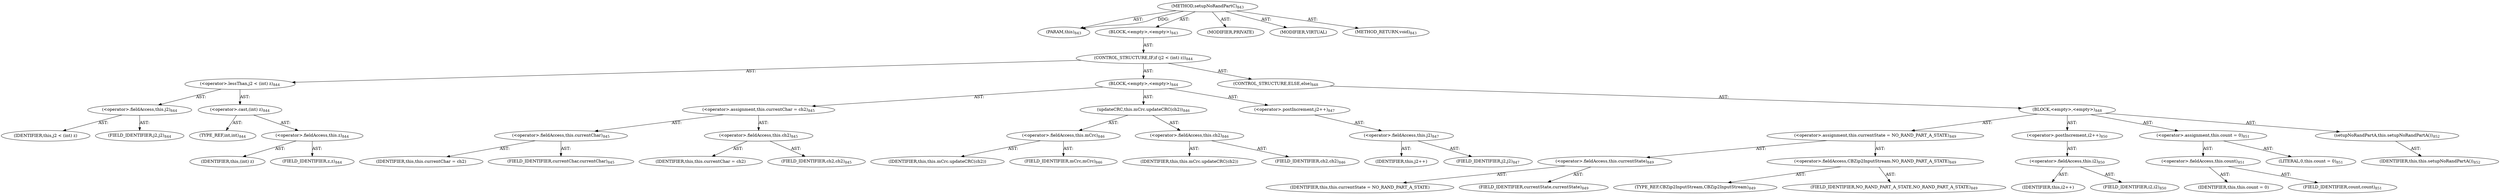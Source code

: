 digraph "setupNoRandPartC" {  
"111669149726" [label = <(METHOD,setupNoRandPartC)<SUB>843</SUB>> ]
"115964117009" [label = <(PARAM,this)<SUB>843</SUB>> ]
"25769803926" [label = <(BLOCK,&lt;empty&gt;,&lt;empty&gt;)<SUB>843</SUB>> ]
"47244640373" [label = <(CONTROL_STRUCTURE,IF,if (j2 &lt; (int) z))<SUB>844</SUB>> ]
"30064772061" [label = <(&lt;operator&gt;.lessThan,j2 &lt; (int) z)<SUB>844</SUB>> ]
"30064772062" [label = <(&lt;operator&gt;.fieldAccess,this.j2)<SUB>844</SUB>> ]
"68719477486" [label = <(IDENTIFIER,this,j2 &lt; (int) z)> ]
"55834575118" [label = <(FIELD_IDENTIFIER,j2,j2)<SUB>844</SUB>> ]
"30064772063" [label = <(&lt;operator&gt;.cast,(int) z)<SUB>844</SUB>> ]
"180388626465" [label = <(TYPE_REF,int,int)<SUB>844</SUB>> ]
"30064772064" [label = <(&lt;operator&gt;.fieldAccess,this.z)<SUB>844</SUB>> ]
"68719477487" [label = <(IDENTIFIER,this,(int) z)> ]
"55834575119" [label = <(FIELD_IDENTIFIER,z,z)<SUB>844</SUB>> ]
"25769803927" [label = <(BLOCK,&lt;empty&gt;,&lt;empty&gt;)<SUB>844</SUB>> ]
"30064772065" [label = <(&lt;operator&gt;.assignment,this.currentChar = ch2)<SUB>845</SUB>> ]
"30064772066" [label = <(&lt;operator&gt;.fieldAccess,this.currentChar)<SUB>845</SUB>> ]
"68719477488" [label = <(IDENTIFIER,this,this.currentChar = ch2)> ]
"55834575120" [label = <(FIELD_IDENTIFIER,currentChar,currentChar)<SUB>845</SUB>> ]
"30064772067" [label = <(&lt;operator&gt;.fieldAccess,this.ch2)<SUB>845</SUB>> ]
"68719477489" [label = <(IDENTIFIER,this,this.currentChar = ch2)> ]
"55834575121" [label = <(FIELD_IDENTIFIER,ch2,ch2)<SUB>845</SUB>> ]
"30064772068" [label = <(updateCRC,this.mCrc.updateCRC(ch2))<SUB>846</SUB>> ]
"30064772069" [label = <(&lt;operator&gt;.fieldAccess,this.mCrc)<SUB>846</SUB>> ]
"68719477490" [label = <(IDENTIFIER,this,this.mCrc.updateCRC(ch2))> ]
"55834575122" [label = <(FIELD_IDENTIFIER,mCrc,mCrc)<SUB>846</SUB>> ]
"30064772070" [label = <(&lt;operator&gt;.fieldAccess,this.ch2)<SUB>846</SUB>> ]
"68719477491" [label = <(IDENTIFIER,this,this.mCrc.updateCRC(ch2))> ]
"55834575123" [label = <(FIELD_IDENTIFIER,ch2,ch2)<SUB>846</SUB>> ]
"30064772071" [label = <(&lt;operator&gt;.postIncrement,j2++)<SUB>847</SUB>> ]
"30064772072" [label = <(&lt;operator&gt;.fieldAccess,this.j2)<SUB>847</SUB>> ]
"68719477492" [label = <(IDENTIFIER,this,j2++)> ]
"55834575124" [label = <(FIELD_IDENTIFIER,j2,j2)<SUB>847</SUB>> ]
"47244640374" [label = <(CONTROL_STRUCTURE,ELSE,else)<SUB>848</SUB>> ]
"25769803928" [label = <(BLOCK,&lt;empty&gt;,&lt;empty&gt;)<SUB>848</SUB>> ]
"30064772073" [label = <(&lt;operator&gt;.assignment,this.currentState = NO_RAND_PART_A_STATE)<SUB>849</SUB>> ]
"30064772074" [label = <(&lt;operator&gt;.fieldAccess,this.currentState)<SUB>849</SUB>> ]
"68719477493" [label = <(IDENTIFIER,this,this.currentState = NO_RAND_PART_A_STATE)> ]
"55834575125" [label = <(FIELD_IDENTIFIER,currentState,currentState)<SUB>849</SUB>> ]
"30064772075" [label = <(&lt;operator&gt;.fieldAccess,CBZip2InputStream.NO_RAND_PART_A_STATE)<SUB>849</SUB>> ]
"180388626466" [label = <(TYPE_REF,CBZip2InputStream,CBZip2InputStream)<SUB>849</SUB>> ]
"55834575126" [label = <(FIELD_IDENTIFIER,NO_RAND_PART_A_STATE,NO_RAND_PART_A_STATE)<SUB>849</SUB>> ]
"30064772076" [label = <(&lt;operator&gt;.postIncrement,i2++)<SUB>850</SUB>> ]
"30064772077" [label = <(&lt;operator&gt;.fieldAccess,this.i2)<SUB>850</SUB>> ]
"68719477494" [label = <(IDENTIFIER,this,i2++)> ]
"55834575127" [label = <(FIELD_IDENTIFIER,i2,i2)<SUB>850</SUB>> ]
"30064772078" [label = <(&lt;operator&gt;.assignment,this.count = 0)<SUB>851</SUB>> ]
"30064772079" [label = <(&lt;operator&gt;.fieldAccess,this.count)<SUB>851</SUB>> ]
"68719477495" [label = <(IDENTIFIER,this,this.count = 0)> ]
"55834575128" [label = <(FIELD_IDENTIFIER,count,count)<SUB>851</SUB>> ]
"90194313436" [label = <(LITERAL,0,this.count = 0)<SUB>851</SUB>> ]
"30064772080" [label = <(setupNoRandPartA,this.setupNoRandPartA())<SUB>852</SUB>> ]
"68719476797" [label = <(IDENTIFIER,this,this.setupNoRandPartA())<SUB>852</SUB>> ]
"133143986278" [label = <(MODIFIER,PRIVATE)> ]
"133143986279" [label = <(MODIFIER,VIRTUAL)> ]
"128849018910" [label = <(METHOD_RETURN,void)<SUB>843</SUB>> ]
  "111669149726" -> "115964117009"  [ label = "AST: "] 
  "111669149726" -> "25769803926"  [ label = "AST: "] 
  "111669149726" -> "133143986278"  [ label = "AST: "] 
  "111669149726" -> "133143986279"  [ label = "AST: "] 
  "111669149726" -> "128849018910"  [ label = "AST: "] 
  "25769803926" -> "47244640373"  [ label = "AST: "] 
  "47244640373" -> "30064772061"  [ label = "AST: "] 
  "47244640373" -> "25769803927"  [ label = "AST: "] 
  "47244640373" -> "47244640374"  [ label = "AST: "] 
  "30064772061" -> "30064772062"  [ label = "AST: "] 
  "30064772061" -> "30064772063"  [ label = "AST: "] 
  "30064772062" -> "68719477486"  [ label = "AST: "] 
  "30064772062" -> "55834575118"  [ label = "AST: "] 
  "30064772063" -> "180388626465"  [ label = "AST: "] 
  "30064772063" -> "30064772064"  [ label = "AST: "] 
  "30064772064" -> "68719477487"  [ label = "AST: "] 
  "30064772064" -> "55834575119"  [ label = "AST: "] 
  "25769803927" -> "30064772065"  [ label = "AST: "] 
  "25769803927" -> "30064772068"  [ label = "AST: "] 
  "25769803927" -> "30064772071"  [ label = "AST: "] 
  "30064772065" -> "30064772066"  [ label = "AST: "] 
  "30064772065" -> "30064772067"  [ label = "AST: "] 
  "30064772066" -> "68719477488"  [ label = "AST: "] 
  "30064772066" -> "55834575120"  [ label = "AST: "] 
  "30064772067" -> "68719477489"  [ label = "AST: "] 
  "30064772067" -> "55834575121"  [ label = "AST: "] 
  "30064772068" -> "30064772069"  [ label = "AST: "] 
  "30064772068" -> "30064772070"  [ label = "AST: "] 
  "30064772069" -> "68719477490"  [ label = "AST: "] 
  "30064772069" -> "55834575122"  [ label = "AST: "] 
  "30064772070" -> "68719477491"  [ label = "AST: "] 
  "30064772070" -> "55834575123"  [ label = "AST: "] 
  "30064772071" -> "30064772072"  [ label = "AST: "] 
  "30064772072" -> "68719477492"  [ label = "AST: "] 
  "30064772072" -> "55834575124"  [ label = "AST: "] 
  "47244640374" -> "25769803928"  [ label = "AST: "] 
  "25769803928" -> "30064772073"  [ label = "AST: "] 
  "25769803928" -> "30064772076"  [ label = "AST: "] 
  "25769803928" -> "30064772078"  [ label = "AST: "] 
  "25769803928" -> "30064772080"  [ label = "AST: "] 
  "30064772073" -> "30064772074"  [ label = "AST: "] 
  "30064772073" -> "30064772075"  [ label = "AST: "] 
  "30064772074" -> "68719477493"  [ label = "AST: "] 
  "30064772074" -> "55834575125"  [ label = "AST: "] 
  "30064772075" -> "180388626466"  [ label = "AST: "] 
  "30064772075" -> "55834575126"  [ label = "AST: "] 
  "30064772076" -> "30064772077"  [ label = "AST: "] 
  "30064772077" -> "68719477494"  [ label = "AST: "] 
  "30064772077" -> "55834575127"  [ label = "AST: "] 
  "30064772078" -> "30064772079"  [ label = "AST: "] 
  "30064772078" -> "90194313436"  [ label = "AST: "] 
  "30064772079" -> "68719477495"  [ label = "AST: "] 
  "30064772079" -> "55834575128"  [ label = "AST: "] 
  "30064772080" -> "68719476797"  [ label = "AST: "] 
  "111669149726" -> "115964117009"  [ label = "DDG: "] 
}
